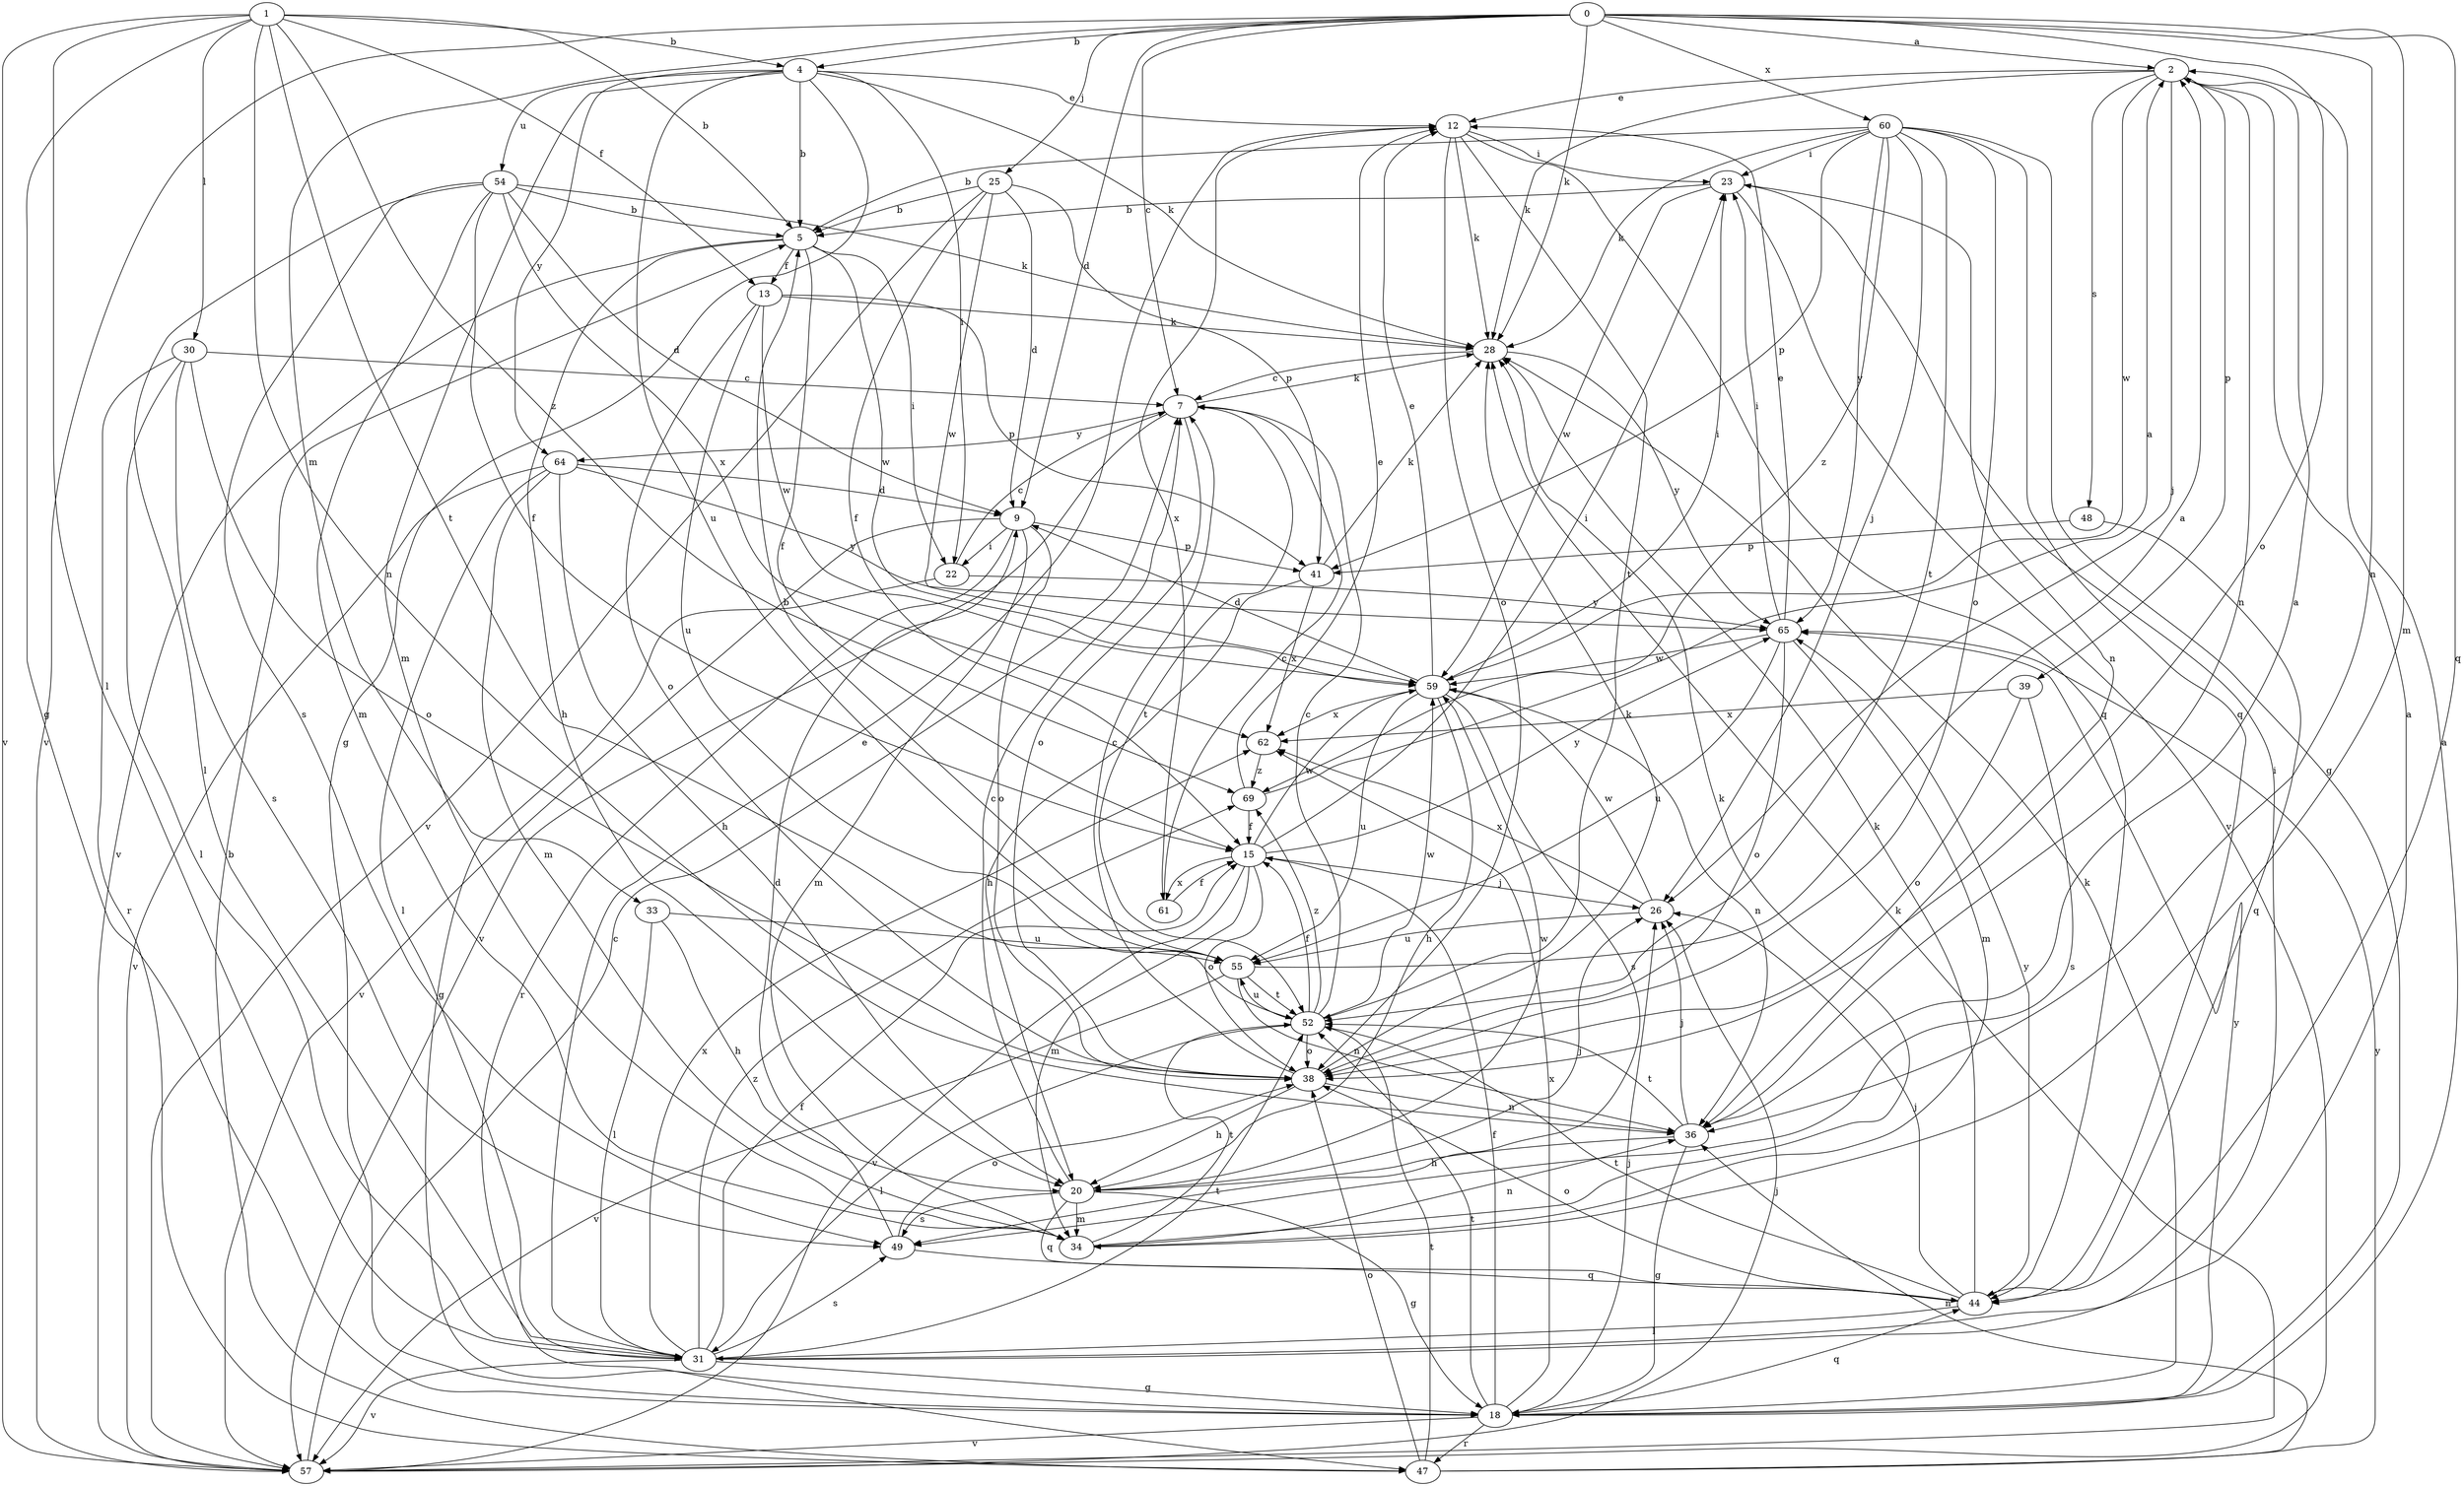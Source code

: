 strict digraph  {
0;
1;
2;
4;
5;
7;
9;
12;
13;
15;
18;
20;
22;
23;
25;
26;
28;
30;
31;
33;
34;
36;
38;
39;
41;
44;
47;
48;
49;
52;
54;
55;
57;
59;
60;
61;
62;
64;
65;
69;
0 -> 2  [label=a];
0 -> 4  [label=b];
0 -> 7  [label=c];
0 -> 9  [label=d];
0 -> 25  [label=j];
0 -> 28  [label=k];
0 -> 33  [label=m];
0 -> 34  [label=m];
0 -> 36  [label=n];
0 -> 38  [label=o];
0 -> 44  [label=q];
0 -> 57  [label=v];
0 -> 60  [label=x];
1 -> 4  [label=b];
1 -> 5  [label=b];
1 -> 13  [label=f];
1 -> 18  [label=g];
1 -> 30  [label=l];
1 -> 31  [label=l];
1 -> 36  [label=n];
1 -> 52  [label=t];
1 -> 57  [label=v];
1 -> 69  [label=z];
2 -> 12  [label=e];
2 -> 26  [label=j];
2 -> 28  [label=k];
2 -> 36  [label=n];
2 -> 39  [label=p];
2 -> 48  [label=s];
2 -> 59  [label=w];
4 -> 5  [label=b];
4 -> 12  [label=e];
4 -> 18  [label=g];
4 -> 22  [label=i];
4 -> 28  [label=k];
4 -> 34  [label=m];
4 -> 54  [label=u];
4 -> 55  [label=u];
4 -> 64  [label=y];
5 -> 13  [label=f];
5 -> 15  [label=f];
5 -> 20  [label=h];
5 -> 22  [label=i];
5 -> 57  [label=v];
5 -> 59  [label=w];
7 -> 28  [label=k];
7 -> 38  [label=o];
7 -> 52  [label=t];
7 -> 57  [label=v];
7 -> 64  [label=y];
9 -> 22  [label=i];
9 -> 34  [label=m];
9 -> 38  [label=o];
9 -> 41  [label=p];
9 -> 47  [label=r];
9 -> 57  [label=v];
12 -> 23  [label=i];
12 -> 28  [label=k];
12 -> 38  [label=o];
12 -> 44  [label=q];
12 -> 52  [label=t];
12 -> 61  [label=x];
13 -> 28  [label=k];
13 -> 38  [label=o];
13 -> 41  [label=p];
13 -> 55  [label=u];
13 -> 59  [label=w];
15 -> 23  [label=i];
15 -> 26  [label=j];
15 -> 34  [label=m];
15 -> 38  [label=o];
15 -> 57  [label=v];
15 -> 59  [label=w];
15 -> 61  [label=x];
15 -> 65  [label=y];
18 -> 2  [label=a];
18 -> 15  [label=f];
18 -> 26  [label=j];
18 -> 28  [label=k];
18 -> 44  [label=q];
18 -> 47  [label=r];
18 -> 52  [label=t];
18 -> 57  [label=v];
18 -> 62  [label=x];
18 -> 65  [label=y];
20 -> 7  [label=c];
20 -> 18  [label=g];
20 -> 26  [label=j];
20 -> 34  [label=m];
20 -> 44  [label=q];
20 -> 49  [label=s];
20 -> 59  [label=w];
22 -> 7  [label=c];
22 -> 18  [label=g];
22 -> 65  [label=y];
23 -> 5  [label=b];
23 -> 36  [label=n];
23 -> 57  [label=v];
23 -> 59  [label=w];
25 -> 5  [label=b];
25 -> 9  [label=d];
25 -> 15  [label=f];
25 -> 41  [label=p];
25 -> 57  [label=v];
25 -> 59  [label=w];
26 -> 55  [label=u];
26 -> 59  [label=w];
26 -> 62  [label=x];
28 -> 7  [label=c];
28 -> 65  [label=y];
30 -> 7  [label=c];
30 -> 31  [label=l];
30 -> 38  [label=o];
30 -> 47  [label=r];
30 -> 49  [label=s];
31 -> 2  [label=a];
31 -> 12  [label=e];
31 -> 15  [label=f];
31 -> 18  [label=g];
31 -> 23  [label=i];
31 -> 49  [label=s];
31 -> 52  [label=t];
31 -> 57  [label=v];
31 -> 62  [label=x];
31 -> 69  [label=z];
33 -> 20  [label=h];
33 -> 31  [label=l];
33 -> 55  [label=u];
34 -> 28  [label=k];
34 -> 36  [label=n];
34 -> 52  [label=t];
36 -> 2  [label=a];
36 -> 18  [label=g];
36 -> 20  [label=h];
36 -> 26  [label=j];
36 -> 52  [label=t];
38 -> 7  [label=c];
38 -> 20  [label=h];
38 -> 28  [label=k];
38 -> 36  [label=n];
39 -> 38  [label=o];
39 -> 49  [label=s];
39 -> 62  [label=x];
41 -> 20  [label=h];
41 -> 28  [label=k];
41 -> 62  [label=x];
44 -> 26  [label=j];
44 -> 28  [label=k];
44 -> 31  [label=l];
44 -> 38  [label=o];
44 -> 52  [label=t];
44 -> 65  [label=y];
47 -> 5  [label=b];
47 -> 36  [label=n];
47 -> 38  [label=o];
47 -> 52  [label=t];
47 -> 65  [label=y];
48 -> 41  [label=p];
48 -> 44  [label=q];
49 -> 9  [label=d];
49 -> 38  [label=o];
49 -> 44  [label=q];
52 -> 7  [label=c];
52 -> 15  [label=f];
52 -> 31  [label=l];
52 -> 38  [label=o];
52 -> 55  [label=u];
52 -> 59  [label=w];
52 -> 69  [label=z];
54 -> 5  [label=b];
54 -> 9  [label=d];
54 -> 15  [label=f];
54 -> 28  [label=k];
54 -> 31  [label=l];
54 -> 34  [label=m];
54 -> 49  [label=s];
54 -> 62  [label=x];
55 -> 2  [label=a];
55 -> 5  [label=b];
55 -> 36  [label=n];
55 -> 52  [label=t];
55 -> 57  [label=v];
57 -> 7  [label=c];
57 -> 26  [label=j];
57 -> 28  [label=k];
59 -> 9  [label=d];
59 -> 12  [label=e];
59 -> 20  [label=h];
59 -> 23  [label=i];
59 -> 36  [label=n];
59 -> 49  [label=s];
59 -> 55  [label=u];
59 -> 62  [label=x];
60 -> 5  [label=b];
60 -> 18  [label=g];
60 -> 23  [label=i];
60 -> 26  [label=j];
60 -> 28  [label=k];
60 -> 38  [label=o];
60 -> 41  [label=p];
60 -> 44  [label=q];
60 -> 52  [label=t];
60 -> 65  [label=y];
60 -> 69  [label=z];
61 -> 7  [label=c];
61 -> 15  [label=f];
62 -> 69  [label=z];
64 -> 9  [label=d];
64 -> 20  [label=h];
64 -> 31  [label=l];
64 -> 34  [label=m];
64 -> 57  [label=v];
64 -> 65  [label=y];
65 -> 12  [label=e];
65 -> 23  [label=i];
65 -> 34  [label=m];
65 -> 38  [label=o];
65 -> 55  [label=u];
65 -> 59  [label=w];
69 -> 2  [label=a];
69 -> 12  [label=e];
69 -> 15  [label=f];
}
